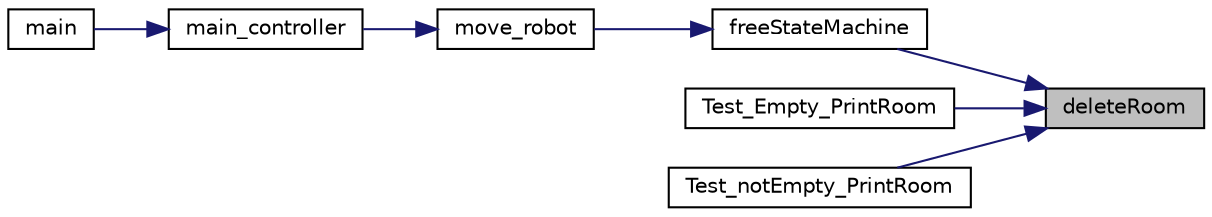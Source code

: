 digraph "deleteRoom"
{
 // LATEX_PDF_SIZE
  edge [fontname="Helvetica",fontsize="10",labelfontname="Helvetica",labelfontsize="10"];
  node [fontname="Helvetica",fontsize="10",shape=record];
  rankdir="RL";
  Node1 [label="deleteRoom",height=0.2,width=0.4,color="black", fillcolor="grey75", style="filled", fontcolor="black",tooltip=" "];
  Node1 -> Node2 [dir="back",color="midnightblue",fontsize="10",style="solid",fontname="Helvetica"];
  Node2 [label="freeStateMachine",height=0.2,width=0.4,color="black", fillcolor="white", style="filled",URL="$model_8h.html#a3f35be62c9475e93d89db063bedf7519",tooltip=" "];
  Node2 -> Node3 [dir="back",color="midnightblue",fontsize="10",style="solid",fontname="Helvetica"];
  Node3 [label="move_robot",height=0.2,width=0.4,color="black", fillcolor="white", style="filled",URL="$controller_8h.html#a151235593347c91940fe9e25e86a9e4e",tooltip=" "];
  Node3 -> Node4 [dir="back",color="midnightblue",fontsize="10",style="solid",fontname="Helvetica"];
  Node4 [label="main_controller",height=0.2,width=0.4,color="black", fillcolor="white", style="filled",URL="$controller_8h.html#ac2493e7346025d6f838332a06eedcbd3",tooltip=" "];
  Node4 -> Node5 [dir="back",color="midnightblue",fontsize="10",style="solid",fontname="Helvetica"];
  Node5 [label="main",height=0.2,width=0.4,color="black", fillcolor="white", style="filled",URL="$main_8c.html#a840291bc02cba5474a4cb46a9b9566fe",tooltip=" "];
  Node1 -> Node6 [dir="back",color="midnightblue",fontsize="10",style="solid",fontname="Helvetica"];
  Node6 [label="Test_Empty_PrintRoom",height=0.2,width=0.4,color="black", fillcolor="white", style="filled",URL="$_u_test_8c.html#a122c0048a49a0ae5764f7d20ef4314f0",tooltip=" "];
  Node1 -> Node7 [dir="back",color="midnightblue",fontsize="10",style="solid",fontname="Helvetica"];
  Node7 [label="Test_notEmpty_PrintRoom",height=0.2,width=0.4,color="black", fillcolor="white", style="filled",URL="$_u_test_8c.html#a977c542d354fb8348cca9e27e0c1dd88",tooltip=" "];
}
